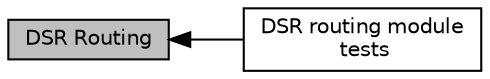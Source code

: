digraph "DSR Routing"
{
  edge [fontname="Helvetica",fontsize="10",labelfontname="Helvetica",labelfontsize="10"];
  node [fontname="Helvetica",fontsize="10",shape=box];
  rankdir=LR;
  Node1 [label="DSR Routing",height=0.2,width=0.4,color="black", fillcolor="grey75", style="filled", fontcolor="black",tooltip="This section documents the API of the ns-3 DSR module."];
  Node2 [label="DSR routing module\l tests",height=0.2,width=0.4,color="black", fillcolor="white", style="filled",URL="$group__dsr-test.html",tooltip=" "];
  Node1->Node2 [shape=plaintext, dir="back", style="solid"];
}
